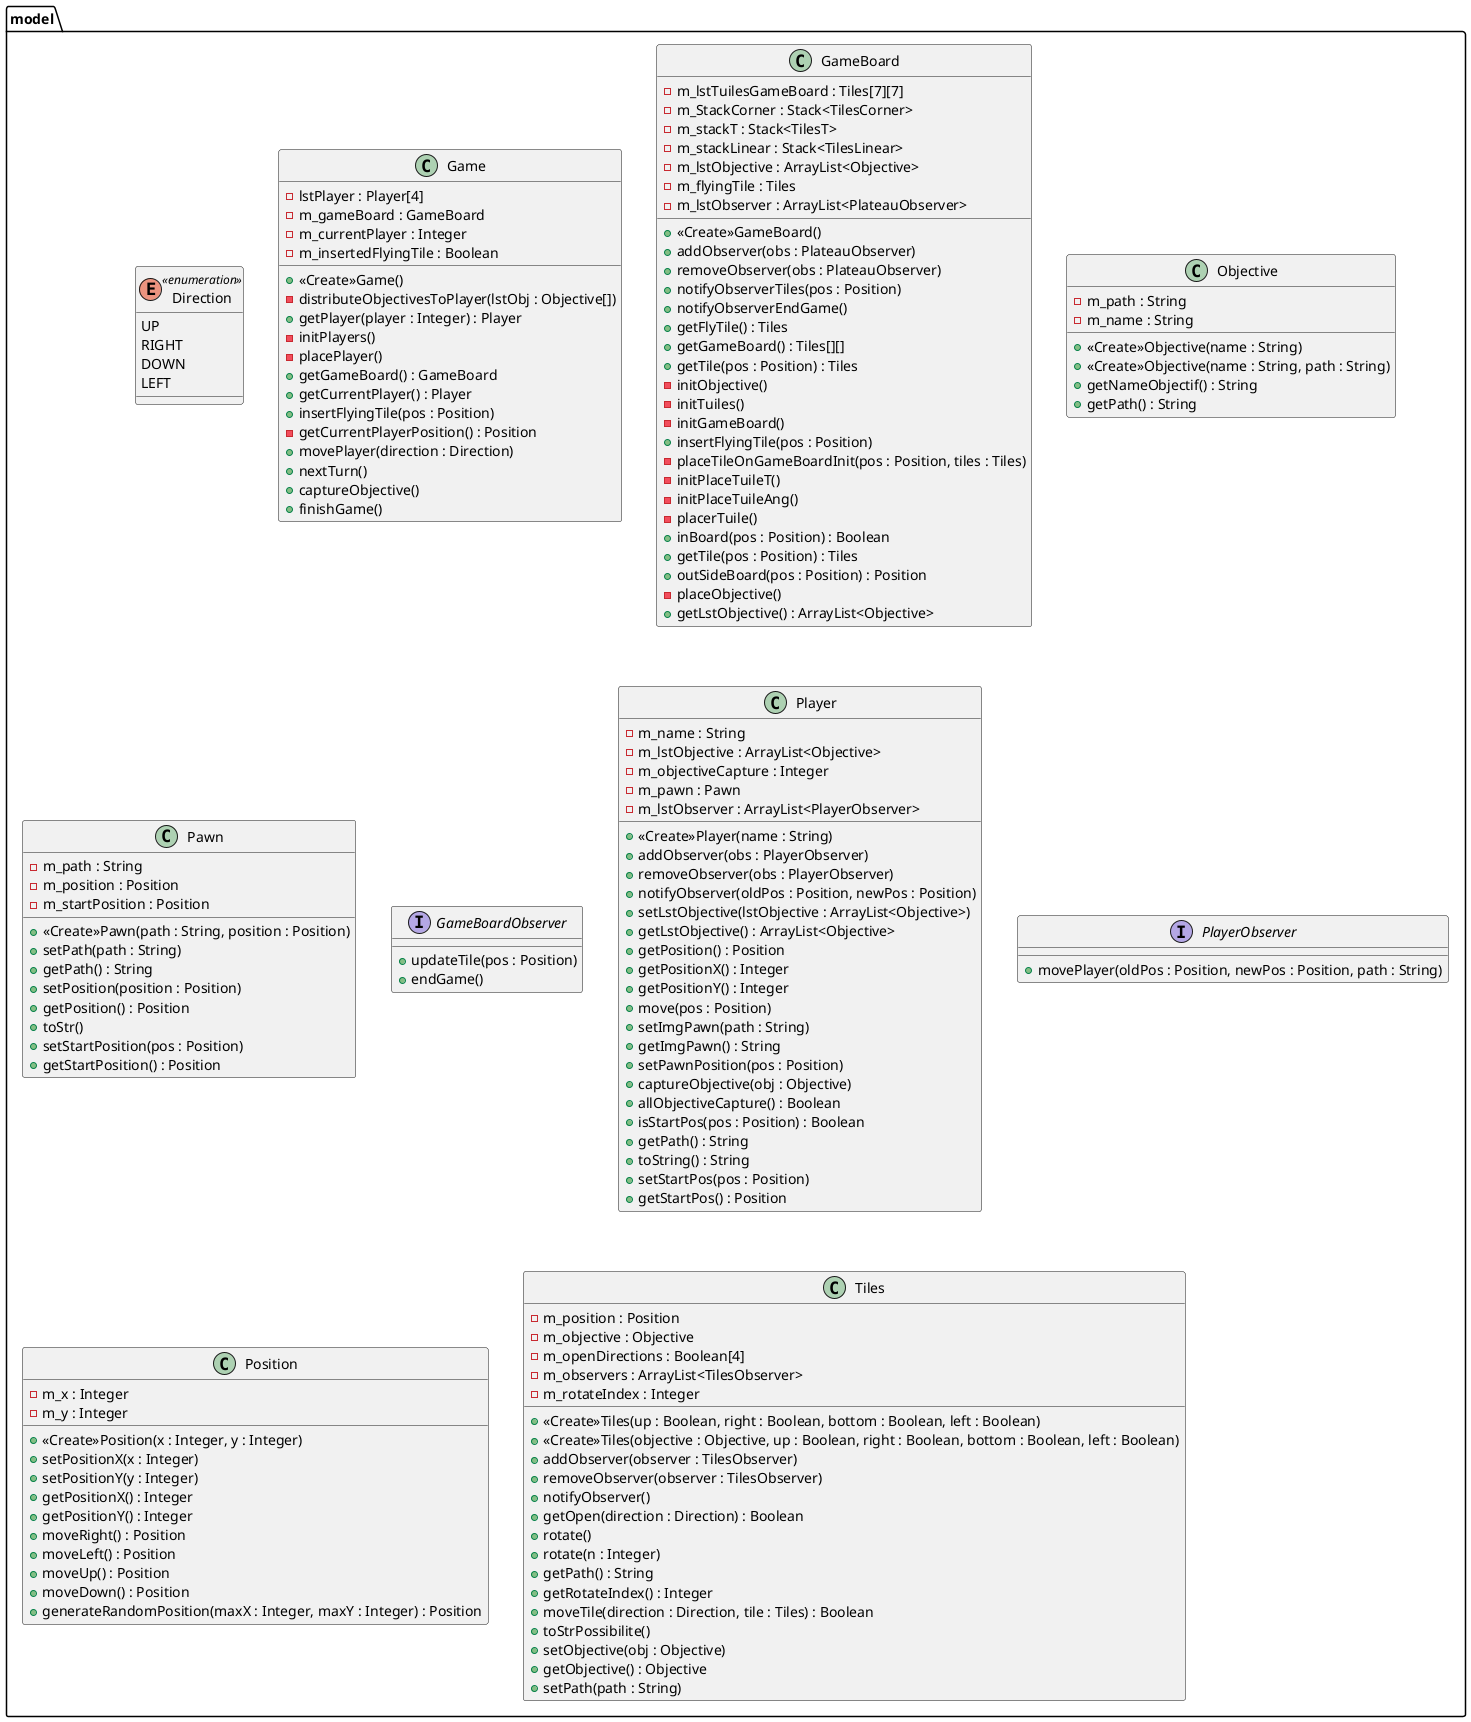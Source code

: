 @startuml

package model{

    enum Direction << enumeration >> {
        UP
        RIGHT
        DOWN
        LEFT
    }

    class Game{
        - lstPlayer : Player[4]
        - m_gameBoard : GameBoard
        - m_currentPlayer : Integer
        - m_insertedFlyingTile : Boolean

        +<<Create>>Game()
        - distributeObjectivesToPlayer(lstObj : Objective[])
        + getPlayer(player : Integer) : Player
        - initPlayers()
        - placePlayer()
        + getGameBoard() : GameBoard
        + getCurrentPlayer() : Player
        + insertFlyingTile(pos : Position)
        - getCurrentPlayerPosition() : Position
        + movePlayer(direction : Direction)
        + nextTurn()
        + captureObjective()
        + finishGame()
    }

    class GameBoard{
        - m_lstTuilesGameBoard : Tiles[7][7]
        - m_StackCorner : Stack<TilesCorner>
        - m_stackT : Stack<TilesT>
        - m_stackLinear : Stack<TilesLinear>
        - m_lstObjective : ArrayList<Objective>
        - m_flyingTile : Tiles
        - m_lstObserver : ArrayList<PlateauObserver>

        +<<Create>>GameBoard()
        + addObserver(obs : PlateauObserver)
        + removeObserver(obs : PlateauObserver)
        + notifyObserverTiles(pos : Position)
        + notifyObserverEndGame()
        + getFlyTile() : Tiles
        + getGameBoard() : Tiles[][]
        + getTile(pos : Position) : Tiles
        - initObjective()
        - initTuiles()
        - initGameBoard()
        + insertFlyingTile(pos : Position)
        - placeTileOnGameBoardInit(pos : Position, tiles : Tiles)
        - initPlaceTuileT()
        - initPlaceTuileAng()
        - placerTuile()
        + inBoard(pos : Position) : Boolean
        + getTile(pos : Position) : Tiles
        + outSideBoard(pos : Position) : Position
        - placeObjective()
        + getLstObjective() : ArrayList<Objective>
    }

    class Objective{
        - m_path : String
        - m_name : String

        +<<Create>>Objective(name : String)
        +<<Create>>Objective(name : String, path : String)
        + getNameObjectif() : String
        + getPath() : String
    }

    class Pawn{
        - m_path : String
        - m_position : Position
        - m_startPosition : Position

        +<<Create>>Pawn(path : String, position : Position)
        + setPath(path : String)
        + getPath() : String
        + setPosition(position : Position)
        + getPosition() : Position
        + toStr()
        + setStartPosition(pos : Position)
        + getStartPosition() : Position
    }

    interface GameBoardObserver{
        + updateTile(pos : Position)
        + endGame()
    }

    class Player{
        - m_name : String
        - m_lstObjective : ArrayList<Objective>
        - m_objectiveCapture : Integer
        - m_pawn : Pawn
        - m_lstObserver : ArrayList<PlayerObserver>

        +<<Create>>Player(name : String)
        + addObserver(obs : PlayerObserver)
        + removeObserver(obs : PlayerObserver)
        + notifyObserver(oldPos : Position, newPos : Position)
        + setLstObjective(lstObjective : ArrayList<Objective>)
        + getLstObjective() : ArrayList<Objective>
        + getPosition() : Position
        + getPositionX() : Integer
        + getPositionY() : Integer
        + move(pos : Position)
        + setImgPawn(path : String)
        + getImgPawn() : String
        + setPawnPosition(pos : Position)
        + captureObjective(obj : Objective)
        + allObjectiveCapture() : Boolean
        + isStartPos(pos : Position) : Boolean
        + getPath() : String
        + toString() : String
        + setStartPos(pos : Position)
        + getStartPos() : Position
    }

    interface PlayerObserver{
        + movePlayer(oldPos : Position, newPos : Position, path : String)
    }

    class Position{
        - m_x : Integer
        - m_y : Integer

        +<<Create>>Position(x : Integer, y : Integer)
        + setPositionX(x : Integer)
        + setPositionY(y : Integer)
        + getPositionX() : Integer
        + getPositionY() : Integer
        + moveRight() : Position
        + moveLeft() : Position
        + moveUp() : Position
        + moveDown() : Position
        + generateRandomPosition(maxX : Integer, maxY : Integer) : Position
    }

    class Tiles{
        - m_position : Position
        - m_objective : Objective
        - m_openDirections : Boolean[4]
        - m_observers : ArrayList<TilesObserver>
        - m_rotateIndex : Integer

        +<<Create>>Tiles(up : Boolean, right : Boolean, bottom : Boolean, left : Boolean)
        +<<Create>>Tiles(objective : Objective, up : Boolean, right : Boolean, bottom : Boolean, left : Boolean)
        + addObserver(observer : TilesObserver)
        + removeObserver(observer : TilesObserver)
        + notifyObserver()
        + getOpen(direction : Direction) : Boolean
        + rotate()
        + rotate(n : Integer)
        + getPath() : String
        + getRotateIndex() : Integer
        + moveTile(direction : Direction, tile : Tiles) : Boolean
        + toStrPossibilite()
        + setObjective(obj : Objective)
        + getObjective() : Objective
        + setPath(path : String)
    }

    
    


}

@enduml